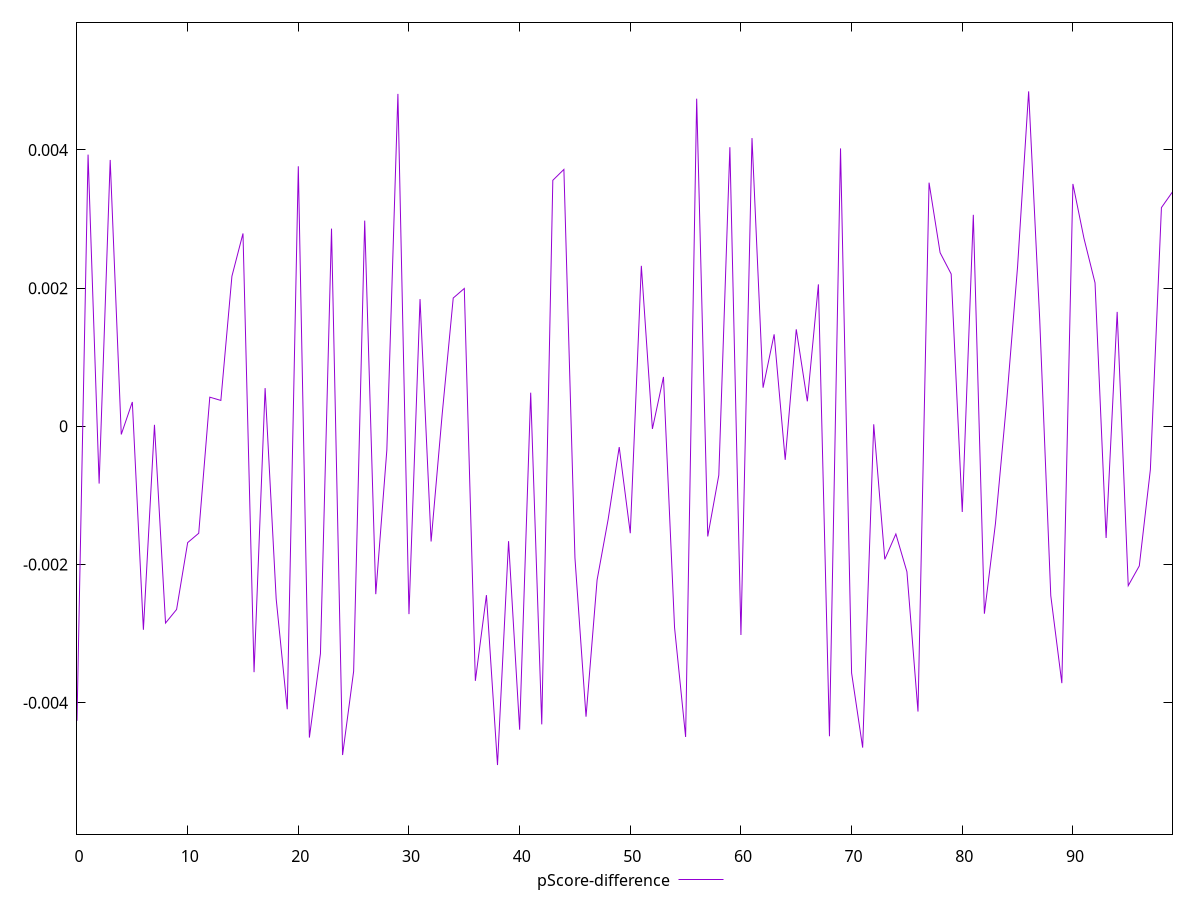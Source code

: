 reset

$pScoreDifference <<EOF
0 -0.004263210175485491
1 0.003933412591621416
2 -0.0008291565903783132
3 0.00385609767337268
4 -0.00011771004372210236
5 0.000352229427033654
6 -0.0029454912177686587
7 0.00002154196694058308
8 -0.0028479786936937562
9 -0.00265117308732829
10 -0.0016836571462423289
11 -0.0015480148544185224
12 0.0004218801265199329
13 0.00037466749464154514
14 0.002173018504531693
15 0.00279177163033853
16 -0.0035591288649823027
17 0.0005536285327667201
18 -0.002498231381931851
19 -0.004095785997615509
20 0.0037646837275774198
21 -0.004506013143111942
22 -0.003290579290695275
23 0.002861725211376731
24 -0.0047583289881803215
25 -0.003545311583683139
26 0.002977303175947965
27 -0.002429959026335582
28 -0.00034374098225897765
29 0.004812810823020736
30 -0.0027184566855499304
31 0.0018414388796808429
32 -0.0016674538652927395
33 0.00017233597781474153
34 0.0018573447929687986
35 0.0019955308179451237
36 -0.0036846410856367084
37 -0.0024437521127707584
38 -0.004903624337543988
39 -0.0016620778402089559
40 -0.004392157640520894
41 0.00048634556809418195
42 -0.004314877147324106
43 0.00356162754407624
44 0.003718801467809313
45 -0.0019046618314134678
46 -0.004204029105471255
47 -0.0022251288444736783
48 -0.001346312639158312
49 -0.000300787191716001
50 -0.0015476392115698623
51 0.0023231381331541012
52 -0.00003740961813269994
53 0.0007147921277592534
54 -0.0029129047424999444
55 -0.0044969354865141975
56 0.004742827171992245
57 -0.0015943624565600972
58 -0.0007069642422053435
59 0.004040044253820901
60 -0.003020655965388974
61 0.004172713477712253
62 0.0005590611304075593
63 0.0013314331508169353
64 -0.0004855459295745601
65 0.001404233345829231
66 0.00036193604696466153
67 0.0020550306336648005
68 -0.00448677676093201
69 0.004023107579237836
70 -0.0035705507411517012
71 -0.00465131598035351
72 0.000029024240413011437
73 -0.0019255217784270862
74 -0.001558777954098256
75 -0.0021055169208049063
76 -0.004129117040751473
77 0.003527238279172451
78 0.002513110919661332
79 0.0022044874443901685
80 -0.0012400393959284828
81 0.0030614284267617142
82 -0.0027128979526754027
83 -0.0014082384299738682
84 0.0003350505689045935
85 0.0023113030991509242
86 0.004848620623947447
87 0.001546143001624145
88 -0.002451292318966236
89 -0.0037179756790960417
90 0.003508779389267608
91 0.0027209033089624635
92 0.0020763159040995127
93 -0.0016167652720012748
94 0.0016560841474694
95 -0.002307098840110877
96 -0.0020203745144899976
97 -0.0006281325390439241
98 0.003166046759719654
99 0.0033940086498350647
EOF

set key outside below
set xrange [0:99]
set yrange [-0.005903624337543988:0.005848620623947447]
set trange [-0.005903624337543988:0.005848620623947447]
set terminal svg size 640, 500 enhanced background rgb 'white'
set output "report/report_00029_2021-02-24T13-36-40.390Z/interactive/samples/music/pScore-difference/values.svg"

plot $pScoreDifference title "pScore-difference" with line

reset
